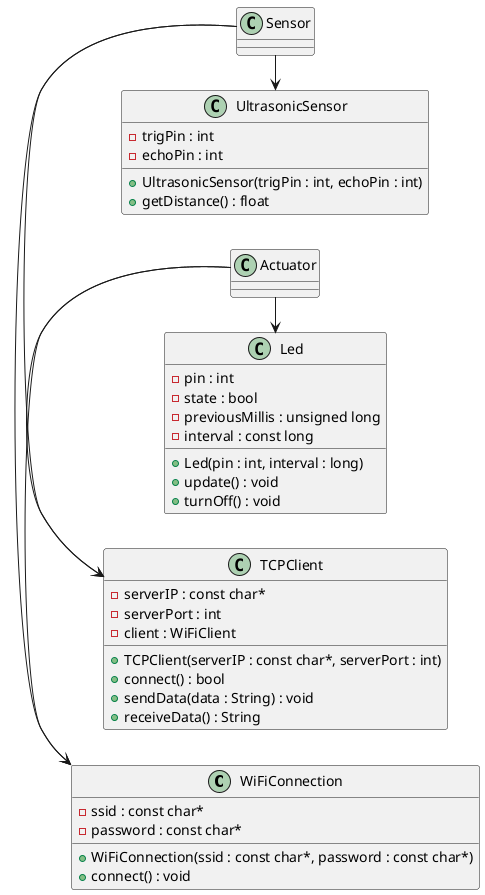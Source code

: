@startuml
left to right direction

class WiFiConnection {
  -ssid : const char*
  -password : const char*
  +WiFiConnection(ssid : const char*, password : const char*)
  +connect() : void
}

class TCPClient {
  -serverIP : const char*
  -serverPort : int
  -client : WiFiClient
  +TCPClient(serverIP : const char*, serverPort : int)
  +connect() : bool
  +sendData(data : String) : void
  +receiveData() : String
}

class UltrasonicSensor {
  -trigPin : int
  -echoPin : int
  +UltrasonicSensor(trigPin : int, echoPin : int)
  +getDistance() : float
}

class Led {
  -pin : int
  -state : bool
  -previousMillis : unsigned long
  -interval : const long
  +Led(pin : int, interval : long)
  +update() : void
  +turnOff() : void
}

Sensor -> UltrasonicSensor
Sensor -> WiFiConnection
Sensor -> TCPClient

Actuator -> Led
Actuator -> WiFiConnection
Actuator -> TCPClient

@enduml
